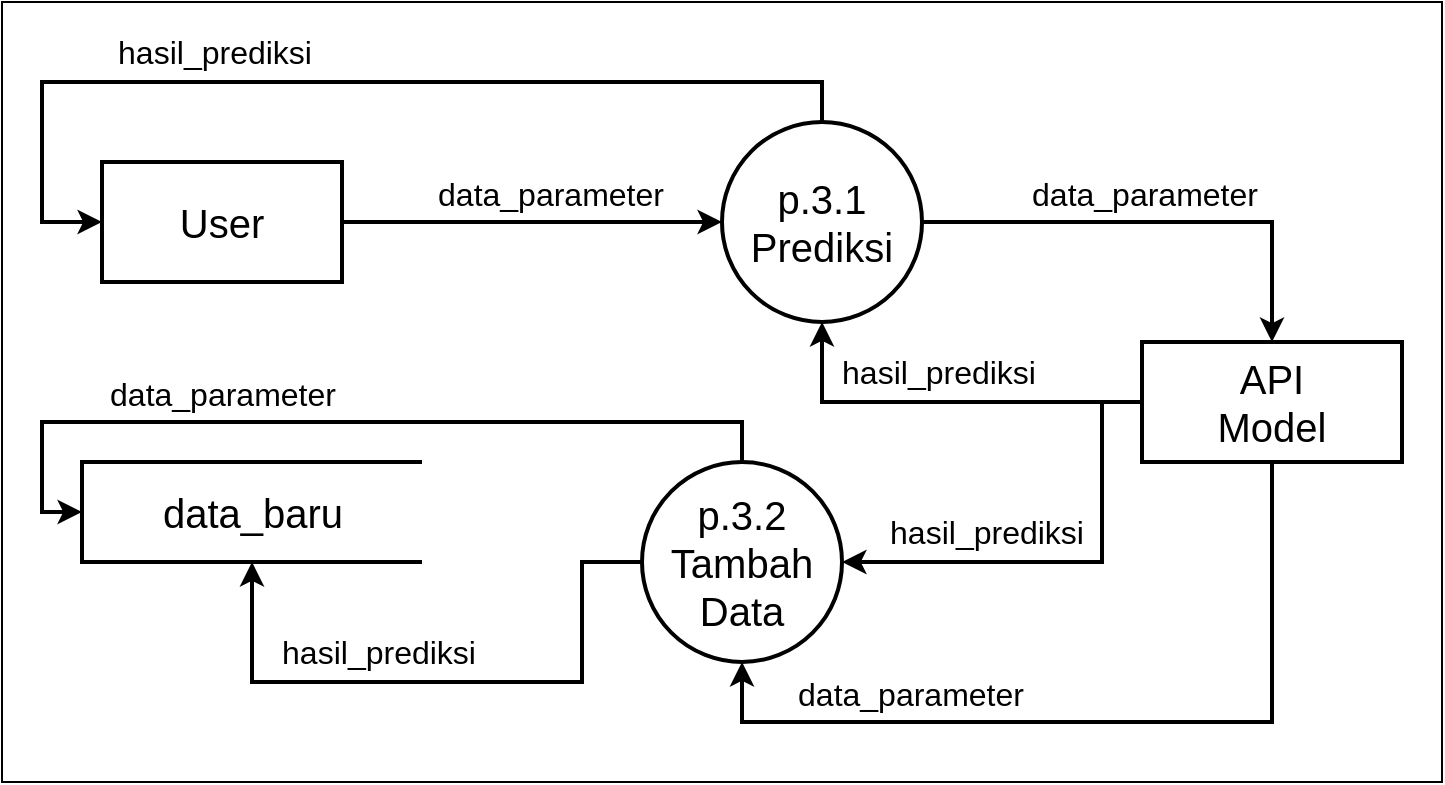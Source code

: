 <mxfile version="14.9.2" type="device"><diagram id="VhIzItXko5JURSLS3xLG" name="Page-1"><mxGraphModel dx="1760" dy="507" grid="1" gridSize="10" guides="1" tooltips="1" connect="1" arrows="1" fold="1" page="1" pageScale="1" pageWidth="850" pageHeight="1100" math="0" shadow="0"><root><mxCell id="0"/><mxCell id="1" parent="0"/><mxCell id="uVh4utcnZKn0HSSacbHU-23" value="" style="group" vertex="1" connectable="0" parent="1"><mxGeometry x="-50" y="40" width="720" height="390" as="geometry"/></mxCell><mxCell id="uVh4utcnZKn0HSSacbHU-22" value="" style="rounded=0;whiteSpace=wrap;html=1;labelBackgroundColor=none;strokeWidth=1;verticalAlign=bottom;" vertex="1" parent="uVh4utcnZKn0HSSacbHU-23"><mxGeometry width="720" height="390" as="geometry"/></mxCell><mxCell id="uVh4utcnZKn0HSSacbHU-1" value="&lt;font style=&quot;font-size: 20px&quot;&gt;API&lt;br&gt;Model&lt;/font&gt;" style="rounded=0;whiteSpace=wrap;html=1;strokeWidth=2;" vertex="1" parent="uVh4utcnZKn0HSSacbHU-23"><mxGeometry x="570" y="170" width="130" height="60" as="geometry"/></mxCell><mxCell id="uVh4utcnZKn0HSSacbHU-2" value="&lt;font style=&quot;font-size: 20px&quot;&gt;p.3.1&lt;br&gt;Prediksi&lt;/font&gt;" style="ellipse;whiteSpace=wrap;html=1;aspect=fixed;strokeWidth=2;" vertex="1" parent="uVh4utcnZKn0HSSacbHU-23"><mxGeometry x="360" y="60" width="100" height="100" as="geometry"/></mxCell><mxCell id="uVh4utcnZKn0HSSacbHU-3" value="&lt;font style=&quot;font-size: 20px&quot;&gt;p.3.2&lt;br&gt;Tambah&lt;br&gt;Data&lt;br&gt;&lt;/font&gt;" style="ellipse;whiteSpace=wrap;html=1;aspect=fixed;strokeWidth=2;" vertex="1" parent="uVh4utcnZKn0HSSacbHU-23"><mxGeometry x="320" y="230" width="100" height="100" as="geometry"/></mxCell><mxCell id="uVh4utcnZKn0HSSacbHU-4" value="&lt;font style=&quot;font-size: 20px&quot;&gt;data_baru&lt;/font&gt;" style="strokeWidth=2;html=1;shape=mxgraph.flowchart.annotation_1;align=center;pointerEvents=1;" vertex="1" parent="uVh4utcnZKn0HSSacbHU-23"><mxGeometry x="40" y="230" width="170" height="50" as="geometry"/></mxCell><mxCell id="uVh4utcnZKn0HSSacbHU-5" value="&lt;font style=&quot;font-size: 20px&quot;&gt;User&lt;/font&gt;" style="rounded=0;whiteSpace=wrap;html=1;strokeWidth=2;" vertex="1" parent="uVh4utcnZKn0HSSacbHU-23"><mxGeometry x="50" y="80" width="120" height="60" as="geometry"/></mxCell><mxCell id="uVh4utcnZKn0HSSacbHU-6" value="" style="endArrow=classic;html=1;strokeWidth=2;exitX=1;exitY=0.5;exitDx=0;exitDy=0;entryX=0;entryY=0.5;entryDx=0;entryDy=0;" edge="1" parent="uVh4utcnZKn0HSSacbHU-23" source="uVh4utcnZKn0HSSacbHU-5" target="uVh4utcnZKn0HSSacbHU-2"><mxGeometry width="50" height="50" relative="1" as="geometry"><mxPoint x="450" y="210" as="sourcePoint"/><mxPoint x="500" y="160" as="targetPoint"/></mxGeometry></mxCell><mxCell id="uVh4utcnZKn0HSSacbHU-7" value="&lt;font style=&quot;font-size: 16px&quot;&gt;data_parameter&lt;/font&gt;" style="edgeLabel;html=1;align=center;verticalAlign=bottom;resizable=0;points=[];labelBackgroundColor=none;" vertex="1" connectable="0" parent="uVh4utcnZKn0HSSacbHU-6"><mxGeometry x="-0.247" y="1" relative="1" as="geometry"><mxPoint x="32" y="-2" as="offset"/></mxGeometry></mxCell><mxCell id="uVh4utcnZKn0HSSacbHU-8" value="" style="endArrow=classic;html=1;strokeWidth=2;exitX=1;exitY=0.5;exitDx=0;exitDy=0;entryX=0.5;entryY=0;entryDx=0;entryDy=0;rounded=0;" edge="1" parent="uVh4utcnZKn0HSSacbHU-23" source="uVh4utcnZKn0HSSacbHU-2" target="uVh4utcnZKn0HSSacbHU-1"><mxGeometry width="50" height="50" relative="1" as="geometry"><mxPoint x="390" y="190" as="sourcePoint"/><mxPoint x="440" y="140" as="targetPoint"/><Array as="points"><mxPoint x="635" y="110"/></Array></mxGeometry></mxCell><mxCell id="uVh4utcnZKn0HSSacbHU-9" value="&lt;font style=&quot;font-size: 16px&quot;&gt;data_parameter&lt;/font&gt;" style="edgeLabel;html=1;align=center;verticalAlign=bottom;resizable=0;points=[];" vertex="1" connectable="0" parent="uVh4utcnZKn0HSSacbHU-8"><mxGeometry x="-0.809" y="1" relative="1" as="geometry"><mxPoint x="88" y="-2" as="offset"/></mxGeometry></mxCell><mxCell id="uVh4utcnZKn0HSSacbHU-10" value="" style="endArrow=classic;html=1;strokeWidth=2;exitX=0;exitY=0.5;exitDx=0;exitDy=0;entryX=0.5;entryY=1;entryDx=0;entryDy=0;rounded=0;" edge="1" parent="uVh4utcnZKn0HSSacbHU-23" source="uVh4utcnZKn0HSSacbHU-1" target="uVh4utcnZKn0HSSacbHU-2"><mxGeometry width="50" height="50" relative="1" as="geometry"><mxPoint x="390" y="190" as="sourcePoint"/><mxPoint x="440" y="140" as="targetPoint"/><Array as="points"><mxPoint x="410" y="200"/></Array></mxGeometry></mxCell><mxCell id="uVh4utcnZKn0HSSacbHU-13" value="&lt;font style=&quot;font-size: 16px&quot;&gt;hasil_prediksi&lt;/font&gt;" style="edgeLabel;html=1;align=center;verticalAlign=bottom;resizable=0;points=[];labelBackgroundColor=none;" vertex="1" connectable="0" parent="uVh4utcnZKn0HSSacbHU-10"><mxGeometry x="0.227" y="-2" relative="1" as="geometry"><mxPoint x="20" y="-2" as="offset"/></mxGeometry></mxCell><mxCell id="uVh4utcnZKn0HSSacbHU-11" value="" style="endArrow=classic;html=1;strokeWidth=2;exitX=0.5;exitY=0;exitDx=0;exitDy=0;entryX=0;entryY=0.5;entryDx=0;entryDy=0;rounded=0;" edge="1" parent="uVh4utcnZKn0HSSacbHU-23" source="uVh4utcnZKn0HSSacbHU-2" target="uVh4utcnZKn0HSSacbHU-5"><mxGeometry width="50" height="50" relative="1" as="geometry"><mxPoint x="390" y="190" as="sourcePoint"/><mxPoint x="440" y="140" as="targetPoint"/><Array as="points"><mxPoint x="410" y="40"/><mxPoint x="20" y="40"/><mxPoint x="20" y="110"/></Array></mxGeometry></mxCell><mxCell id="uVh4utcnZKn0HSSacbHU-12" value="&lt;font style=&quot;font-size: 16px&quot;&gt;hasil_prediksi&lt;/font&gt;" style="edgeLabel;html=1;align=center;verticalAlign=bottom;resizable=0;points=[];labelBackgroundColor=none;" vertex="1" connectable="0" parent="uVh4utcnZKn0HSSacbHU-11"><mxGeometry x="0.464" y="-2" relative="1" as="geometry"><mxPoint x="49" y="-2" as="offset"/></mxGeometry></mxCell><mxCell id="uVh4utcnZKn0HSSacbHU-14" value="" style="endArrow=classic;html=1;strokeWidth=2;exitX=0;exitY=0.5;exitDx=0;exitDy=0;entryX=1;entryY=0.5;entryDx=0;entryDy=0;rounded=0;" edge="1" parent="uVh4utcnZKn0HSSacbHU-23" source="uVh4utcnZKn0HSSacbHU-1" target="uVh4utcnZKn0HSSacbHU-3"><mxGeometry width="50" height="50" relative="1" as="geometry"><mxPoint x="390" y="180" as="sourcePoint"/><mxPoint x="440" y="130" as="targetPoint"/><Array as="points"><mxPoint x="550" y="200"/><mxPoint x="550" y="280"/></Array></mxGeometry></mxCell><mxCell id="uVh4utcnZKn0HSSacbHU-16" value="&lt;font style=&quot;font-size: 16px&quot;&gt;hasil_prediksi&lt;/font&gt;" style="edgeLabel;html=1;align=center;verticalAlign=bottom;resizable=0;points=[];labelBackgroundColor=none;" vertex="1" connectable="0" parent="uVh4utcnZKn0HSSacbHU-14"><mxGeometry x="0.659" y="-2" relative="1" as="geometry"><mxPoint x="33" y="-2" as="offset"/></mxGeometry></mxCell><mxCell id="uVh4utcnZKn0HSSacbHU-15" value="" style="endArrow=classic;html=1;strokeWidth=2;exitX=0.5;exitY=0;exitDx=0;exitDy=0;entryX=0;entryY=0.5;entryDx=0;entryDy=0;entryPerimeter=0;rounded=0;" edge="1" parent="uVh4utcnZKn0HSSacbHU-23" source="uVh4utcnZKn0HSSacbHU-3" target="uVh4utcnZKn0HSSacbHU-4"><mxGeometry width="50" height="50" relative="1" as="geometry"><mxPoint x="350" y="160" as="sourcePoint"/><mxPoint x="400" y="110" as="targetPoint"/><Array as="points"><mxPoint x="370" y="210"/><mxPoint x="20" y="210"/><mxPoint x="20" y="255"/></Array></mxGeometry></mxCell><mxCell id="uVh4utcnZKn0HSSacbHU-17" value="&lt;font style=&quot;font-size: 16px&quot;&gt;data_parameter&lt;/font&gt;" style="edgeLabel;html=1;align=center;verticalAlign=bottom;resizable=0;points=[];labelBackgroundColor=none;" vertex="1" connectable="0" parent="uVh4utcnZKn0HSSacbHU-15"><mxGeometry x="0.288" relative="1" as="geometry"><mxPoint y="-3" as="offset"/></mxGeometry></mxCell><mxCell id="uVh4utcnZKn0HSSacbHU-18" value="" style="endArrow=classic;html=1;strokeWidth=2;exitX=0;exitY=0.5;exitDx=0;exitDy=0;entryX=0.5;entryY=1;entryDx=0;entryDy=0;entryPerimeter=0;rounded=0;" edge="1" parent="uVh4utcnZKn0HSSacbHU-23" source="uVh4utcnZKn0HSSacbHU-3" target="uVh4utcnZKn0HSSacbHU-4"><mxGeometry width="50" height="50" relative="1" as="geometry"><mxPoint x="350" y="260" as="sourcePoint"/><mxPoint x="400" y="210" as="targetPoint"/><Array as="points"><mxPoint x="290" y="280"/><mxPoint x="290" y="340"/><mxPoint x="125" y="340"/></Array></mxGeometry></mxCell><mxCell id="uVh4utcnZKn0HSSacbHU-21" value="&lt;font style=&quot;font-size: 16px&quot;&gt;hasil_prediksi&lt;/font&gt;" style="edgeLabel;html=1;align=center;verticalAlign=bottom;resizable=0;points=[];labelBackgroundColor=none;" vertex="1" connectable="0" parent="uVh4utcnZKn0HSSacbHU-18"><mxGeometry x="0.339" y="-3" relative="1" as="geometry"><mxPoint x="19" y="-1" as="offset"/></mxGeometry></mxCell><mxCell id="uVh4utcnZKn0HSSacbHU-19" value="" style="endArrow=classic;html=1;strokeWidth=2;exitX=0.5;exitY=1;exitDx=0;exitDy=0;entryX=0.5;entryY=1;entryDx=0;entryDy=0;rounded=0;" edge="1" parent="uVh4utcnZKn0HSSacbHU-23" source="uVh4utcnZKn0HSSacbHU-1" target="uVh4utcnZKn0HSSacbHU-3"><mxGeometry width="50" height="50" relative="1" as="geometry"><mxPoint x="350" y="260" as="sourcePoint"/><mxPoint x="400" y="210" as="targetPoint"/><Array as="points"><mxPoint x="635" y="360"/><mxPoint x="370" y="360"/></Array></mxGeometry></mxCell><mxCell id="uVh4utcnZKn0HSSacbHU-20" value="&lt;font style=&quot;font-size: 16px&quot;&gt;data_parameter&lt;/font&gt;" style="edgeLabel;html=1;align=center;verticalAlign=bottom;resizable=0;points=[];labelBackgroundColor=none;" vertex="1" connectable="0" parent="uVh4utcnZKn0HSSacbHU-19"><mxGeometry x="0.313" y="1" relative="1" as="geometry"><mxPoint x="-32" y="-4" as="offset"/></mxGeometry></mxCell></root></mxGraphModel></diagram></mxfile>